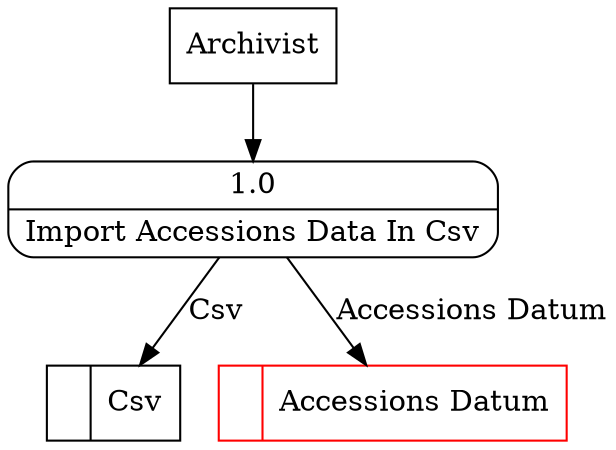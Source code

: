 digraph dfd2{ 
node[shape=record]
200 [label="<f0>  |<f1> Csv " ];
201 [label="<f0>  |<f1> Accessions Datum " color=red];
202 [label="Archivist" shape=box];
203 [label="{<f0> 1.0|<f1> Import Accessions Data In Csv }" shape=Mrecord];
202 -> 203
203 -> 201 [label="Accessions Datum"]
203 -> 200 [label="Csv"]
}